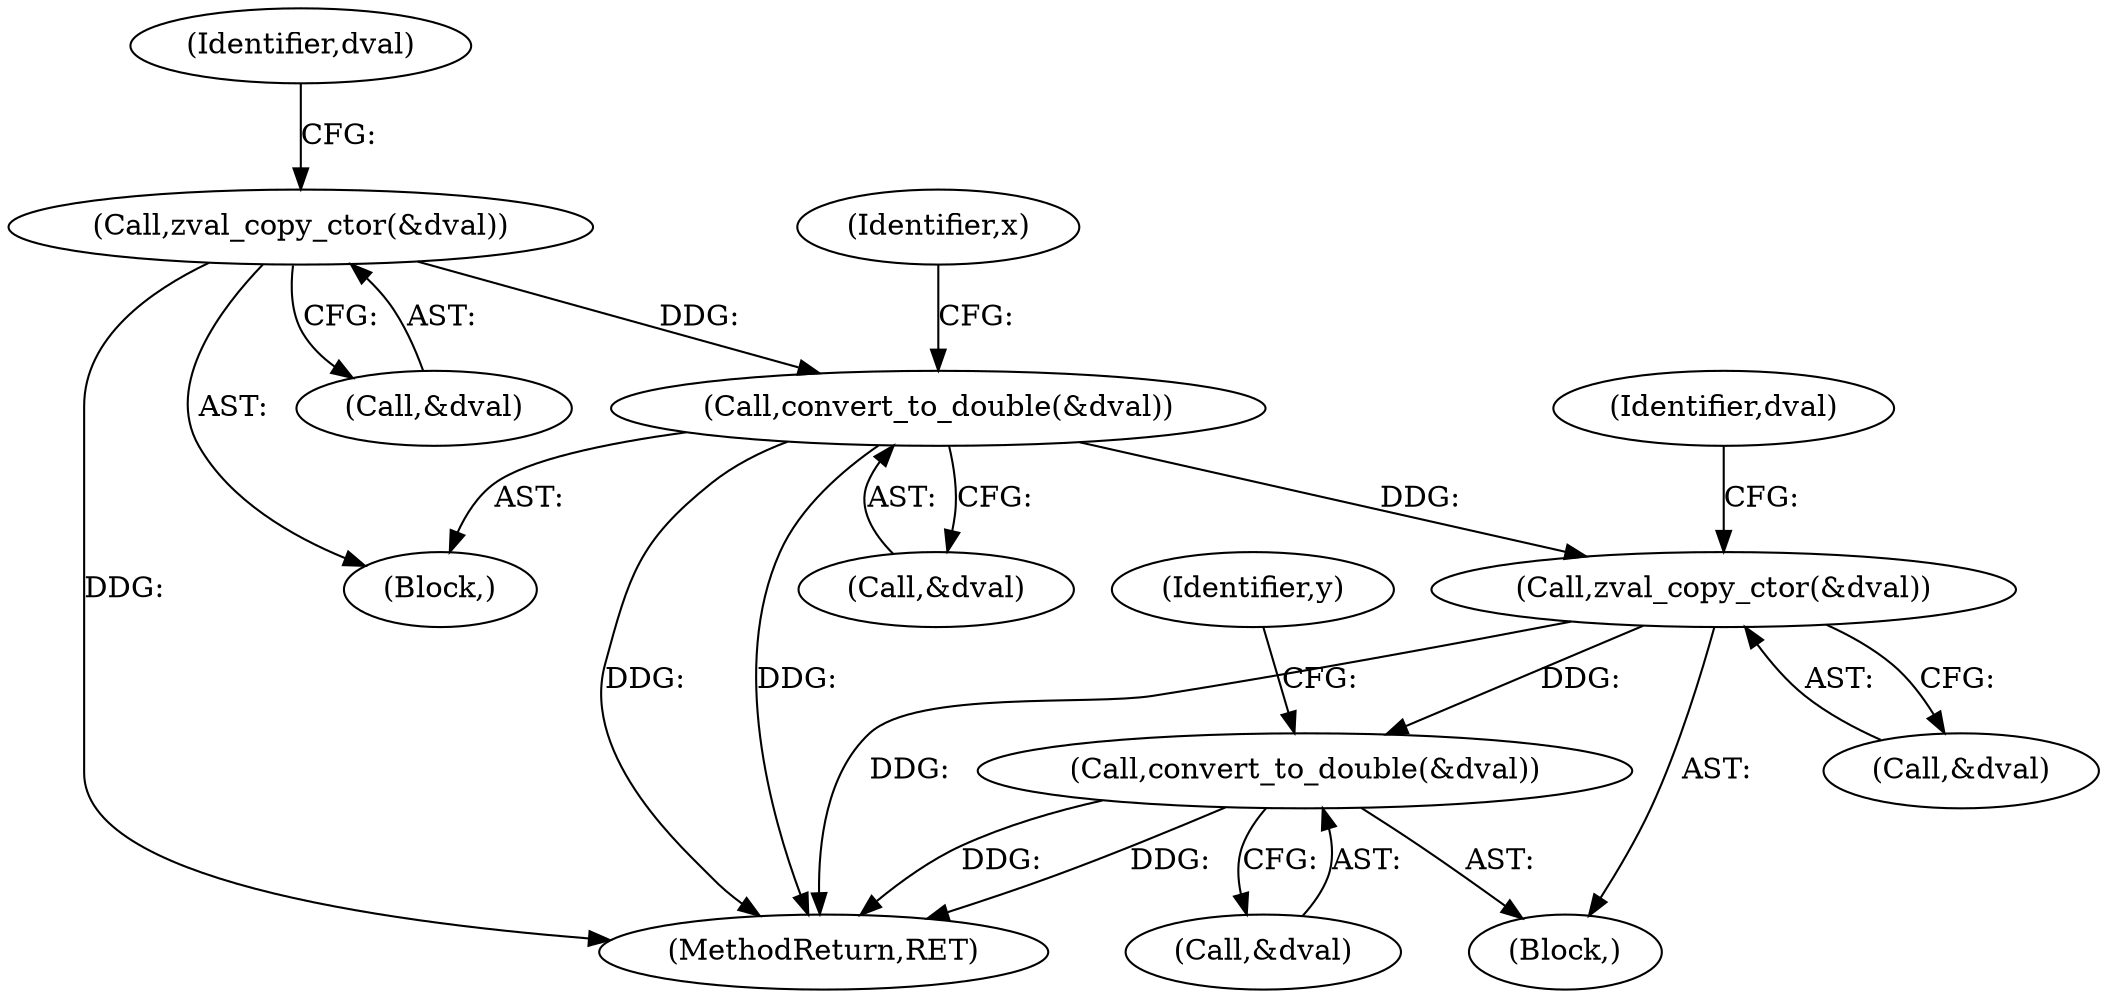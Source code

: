 digraph "0_php-src_2938329ce19cb8c4197dec146c3ec887c6f61d01_3@API" {
"1000201" [label="(Call,zval_copy_ctor(&dval))"];
"1000159" [label="(Call,convert_to_double(&dval))"];
"1000156" [label="(Call,zval_copy_ctor(&dval))"];
"1000204" [label="(Call,convert_to_double(&dval))"];
"1000208" [label="(Identifier,y)"];
"1000156" [label="(Call,zval_copy_ctor(&dval))"];
"1000201" [label="(Call,zval_copy_ctor(&dval))"];
"1000206" [label="(Identifier,dval)"];
"1000194" [label="(Block,)"];
"1000202" [label="(Call,&dval)"];
"1000159" [label="(Call,convert_to_double(&dval))"];
"1000205" [label="(Call,&dval)"];
"1000160" [label="(Call,&dval)"];
"1000149" [label="(Block,)"];
"1000309" [label="(MethodReturn,RET)"];
"1000204" [label="(Call,convert_to_double(&dval))"];
"1000161" [label="(Identifier,dval)"];
"1000163" [label="(Identifier,x)"];
"1000157" [label="(Call,&dval)"];
"1000201" -> "1000194"  [label="AST: "];
"1000201" -> "1000202"  [label="CFG: "];
"1000202" -> "1000201"  [label="AST: "];
"1000206" -> "1000201"  [label="CFG: "];
"1000201" -> "1000309"  [label="DDG: "];
"1000159" -> "1000201"  [label="DDG: "];
"1000201" -> "1000204"  [label="DDG: "];
"1000159" -> "1000149"  [label="AST: "];
"1000159" -> "1000160"  [label="CFG: "];
"1000160" -> "1000159"  [label="AST: "];
"1000163" -> "1000159"  [label="CFG: "];
"1000159" -> "1000309"  [label="DDG: "];
"1000159" -> "1000309"  [label="DDG: "];
"1000156" -> "1000159"  [label="DDG: "];
"1000156" -> "1000149"  [label="AST: "];
"1000156" -> "1000157"  [label="CFG: "];
"1000157" -> "1000156"  [label="AST: "];
"1000161" -> "1000156"  [label="CFG: "];
"1000156" -> "1000309"  [label="DDG: "];
"1000204" -> "1000194"  [label="AST: "];
"1000204" -> "1000205"  [label="CFG: "];
"1000205" -> "1000204"  [label="AST: "];
"1000208" -> "1000204"  [label="CFG: "];
"1000204" -> "1000309"  [label="DDG: "];
"1000204" -> "1000309"  [label="DDG: "];
}
